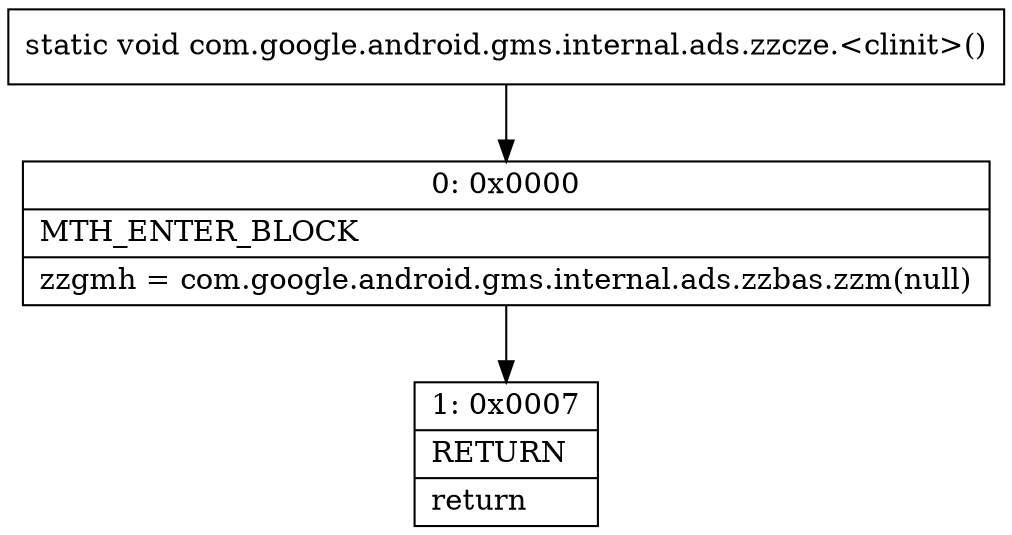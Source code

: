 digraph "CFG forcom.google.android.gms.internal.ads.zzcze.\<clinit\>()V" {
Node_0 [shape=record,label="{0\:\ 0x0000|MTH_ENTER_BLOCK\l|zzgmh = com.google.android.gms.internal.ads.zzbas.zzm(null)\l}"];
Node_1 [shape=record,label="{1\:\ 0x0007|RETURN\l|return\l}"];
MethodNode[shape=record,label="{static void com.google.android.gms.internal.ads.zzcze.\<clinit\>() }"];
MethodNode -> Node_0;
Node_0 -> Node_1;
}

